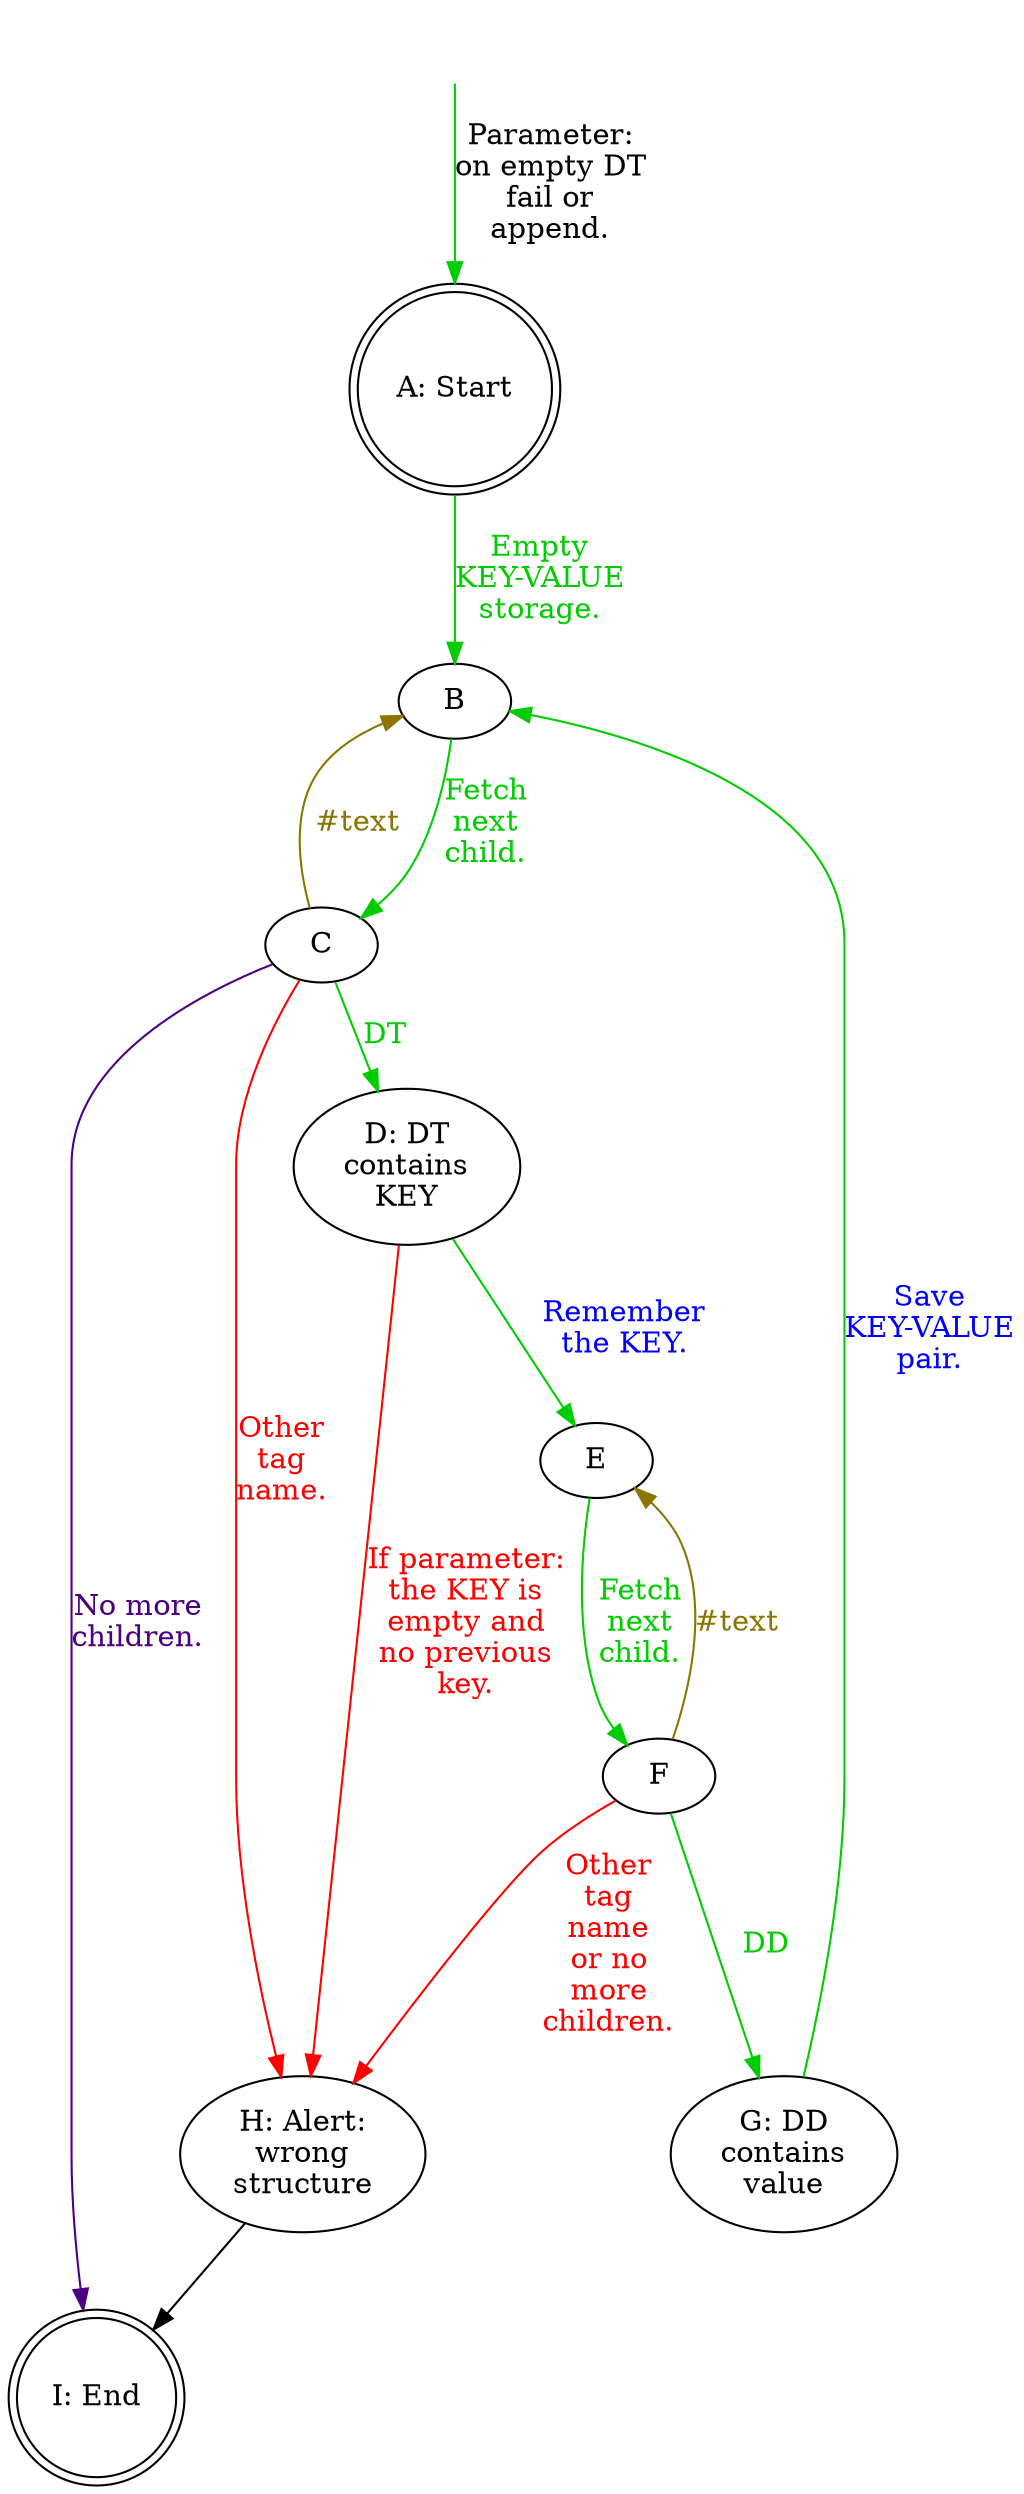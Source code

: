 digraph fsm {
	bgcolor = transparent;

	inv [ style = invis ];

	o [ label = "A: Start", shape = doublecircle ];
	a [ label = "B" ];
	b [ label = "C" ];
	c [ label = "D: DT\ncontains\nKEY" ];
	d [ label = "E" ];
	e [ label = "F" ];
	f [ label = "G: DD\ncontains\nvalue" ];
	k [ label = "H: Alert:\nwrong\nstructure" ];
	l [ label = "I: End", shape = doublecircle ];

	inv -> o [ color = green3, label = "Parameter:\non empty DT\nfail or\nappend." ];

	o -> a [ label = "Empty\nKEY-VALUE\nstorage.", color = green3, fontcolor = green3 ];

	a -> b [ label = "Fetch\nnext\nchild.", color = green3, fontcolor = green3 ];

	b -> a [ label = "#text", color = gold4, fontcolor = gold4 ];
	b -> l [ label = "No more\nchildren.", color = indigo, fontcolor = indigo ];
	b -> k [ label = "Other\ntag\nname.", color = red, fontcolor = red ];
	b -> c [ label = "DT", color = green3, fontcolor = green3 ];

	c -> d [ label = "Remember\nthe KEY.", color = green3, fontcolor = blue ];
	c -> k [ label = "If parameter:\nthe KEY is\nempty and\nno previous\nkey.", color = red, fontcolor = red ];

	d -> e [ label = "Fetch\nnext\nchild.", color = green3, fontcolor = green3 ];

	e -> d [ label = "#text", color = gold4, fontcolor = gold4 ];
	e -> k [ label = "Other\ntag\nname\nor no\nmore\nchildren.", color = red, fontcolor = red ];
	e -> f [ label = "DD", color = green3, fontcolor = green3 ];

	f -> a [ label = "Save\nKEY-VALUE\npair.", color = green3, fontcolor = blue ];

	k -> l;
}
